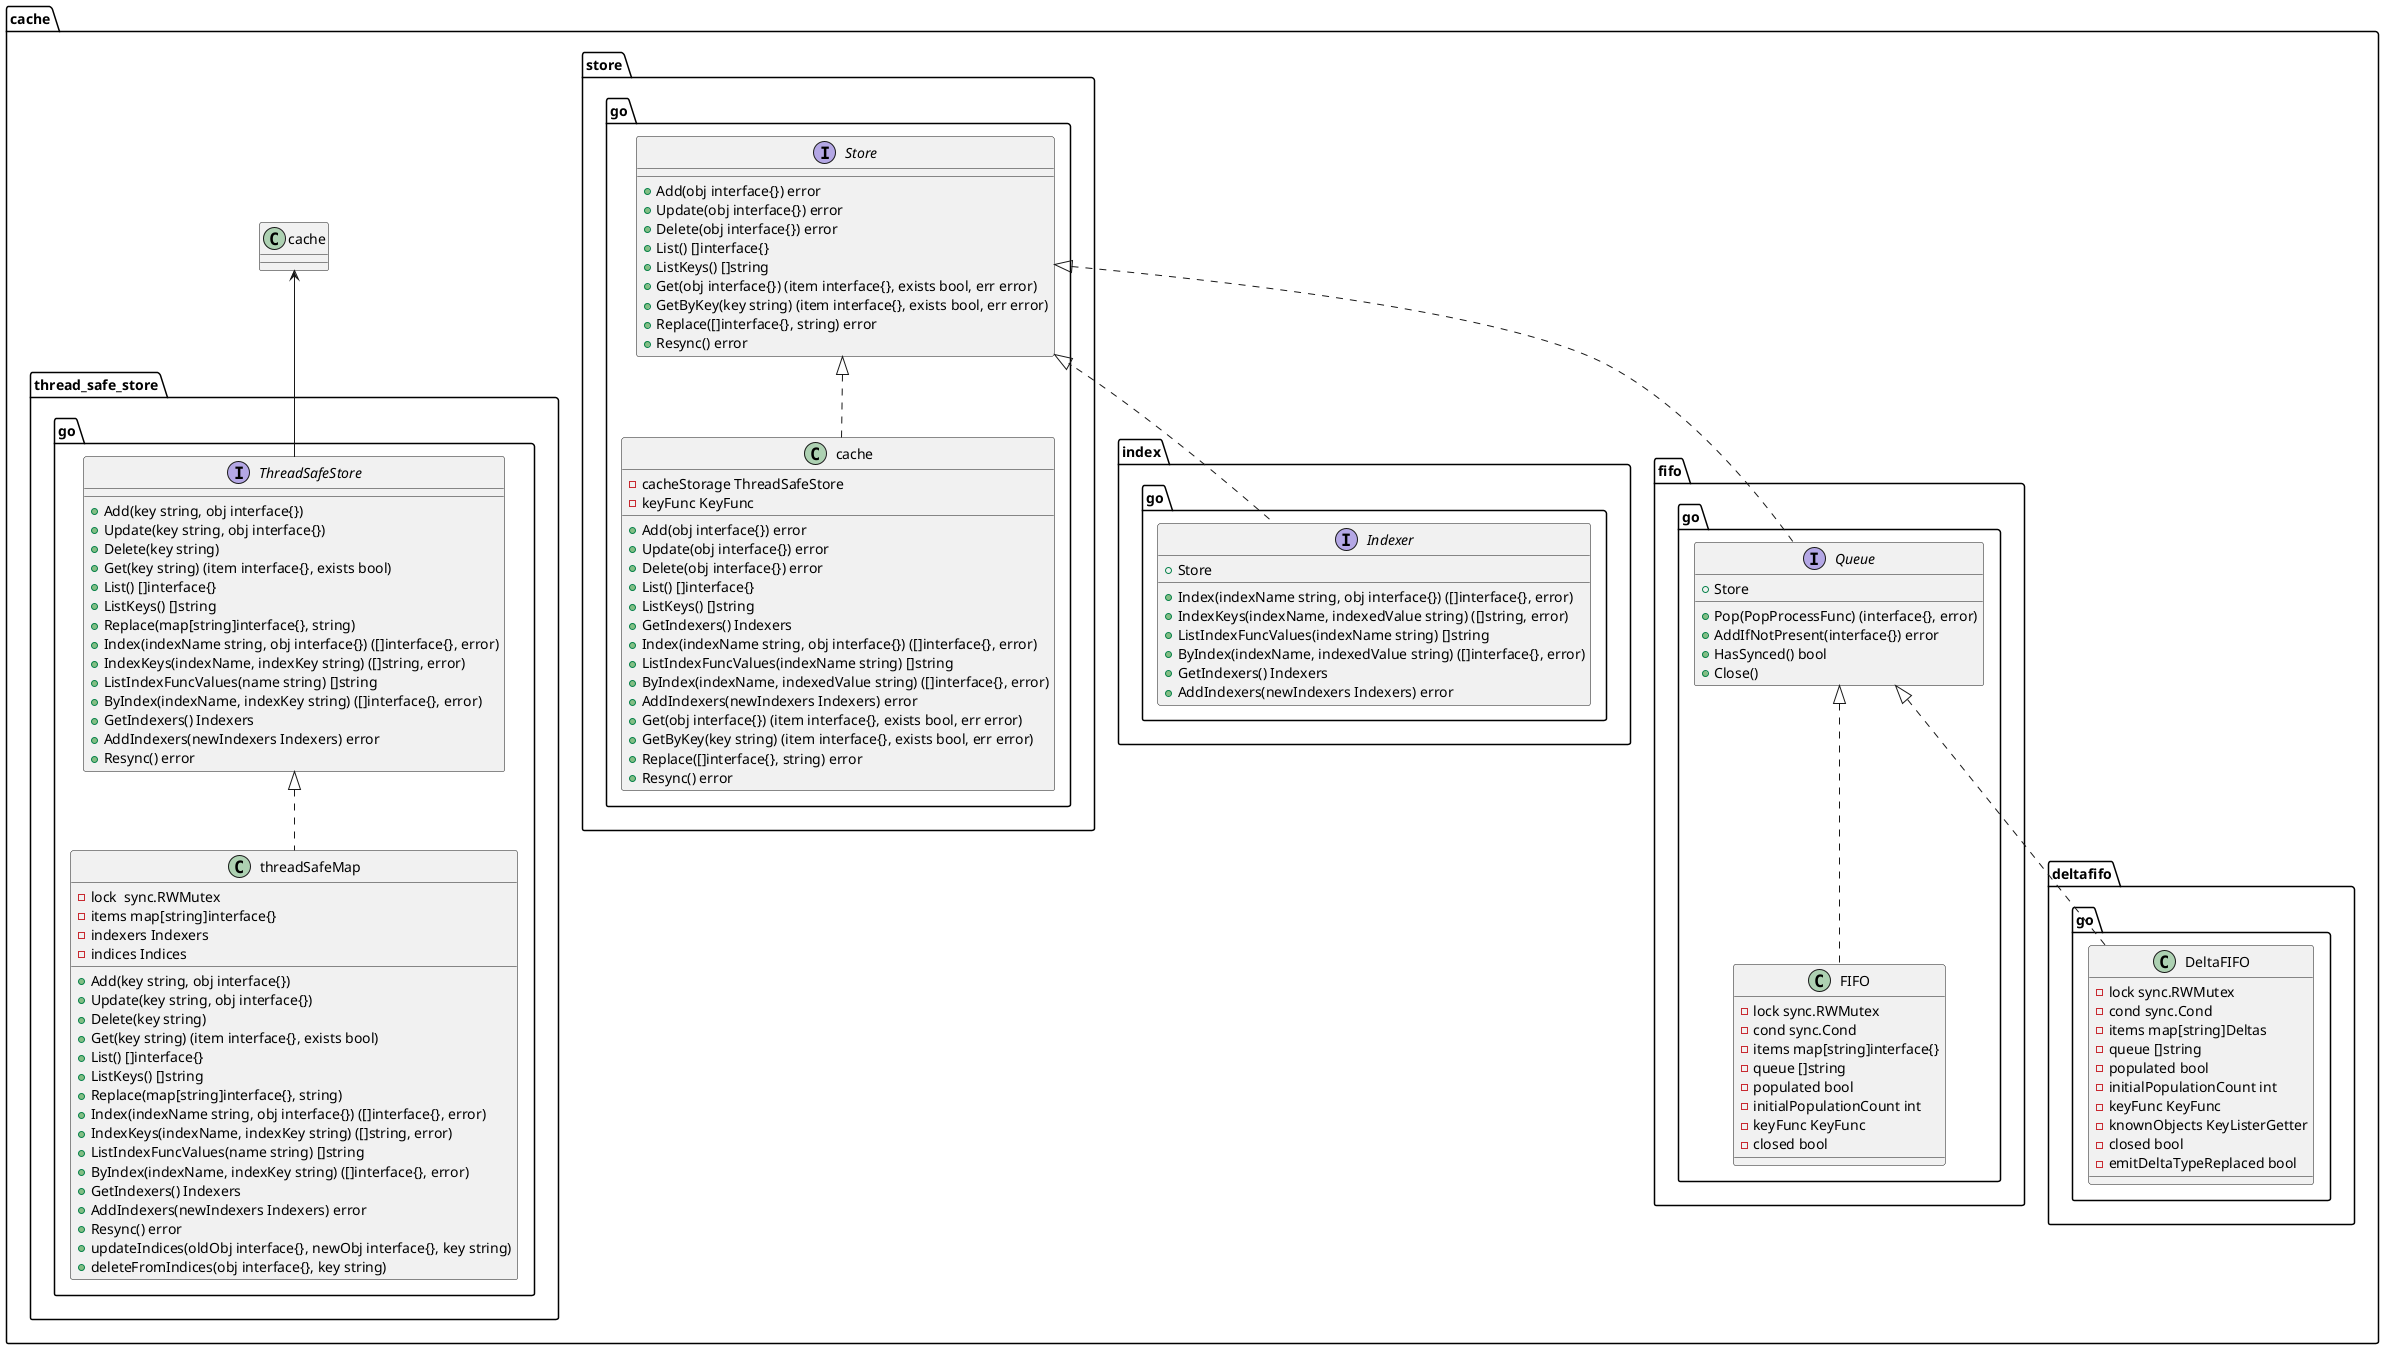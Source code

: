 @startuml indexer
package cache{
  package store.go{
    interface Store {
      + Add(obj interface{}) error
      + Update(obj interface{}) error
      + Delete(obj interface{}) error
      + List() []interface{}
      + ListKeys() []string
      + Get(obj interface{}) (item interface{}, exists bool, err error)
      + GetByKey(key string) (item interface{}, exists bool, err error)
      + Replace([]interface{}, string) error
      + Resync() error        
    }

    class cache  {
      - cacheStorage ThreadSafeStore
      - keyFunc KeyFunc
      + Add(obj interface{}) error
      + Update(obj interface{}) error
      + Delete(obj interface{}) error
      + List() []interface{}
      + ListKeys() []string
      + GetIndexers() Indexers
      + Index(indexName string, obj interface{}) ([]interface{}, error)
      + ListIndexFuncValues(indexName string) []string
      + ByIndex(indexName, indexedValue string) ([]interface{}, error)
      + AddIndexers(newIndexers Indexers) error
      + Get(obj interface{}) (item interface{}, exists bool, err error)
      + GetByKey(key string) (item interface{}, exists bool, err error)
      + Replace([]interface{}, string) error
      + Resync() error        
    }

    cache ..up|> Store
  }

  package index.go{
    interface Indexer {
      + Store
      + Index(indexName string, obj interface{}) ([]interface{}, error)
      + IndexKeys(indexName, indexedValue string) ([]string, error)
      + ListIndexFuncValues(indexName string) []string
      + ByIndex(indexName, indexedValue string) ([]interface{}, error)
      + GetIndexers() Indexers
      + AddIndexers(newIndexers Indexers) error        
    }
  }

  package thread_safe_store.go{
    interface ThreadSafeStore {
      + Add(key string, obj interface{})
      + Update(key string, obj interface{})
      + Delete(key string)
      + Get(key string) (item interface{}, exists bool)
      + List() []interface{}
      + ListKeys() []string
      + Replace(map[string]interface{}, string)
      + Index(indexName string, obj interface{}) ([]interface{}, error)
      + IndexKeys(indexName, indexKey string) ([]string, error)
      + ListIndexFuncValues(name string) []string
      + ByIndex(indexName, indexKey string) ([]interface{}, error)
      + GetIndexers() Indexers
      + AddIndexers(newIndexers Indexers) error
      + Resync() error        
    }
    
    class threadSafeMap {
      - lock  sync.RWMutex
      - items map[string]interface{}
      - indexers Indexers
      - indices Indices
      + Add(key string, obj interface{})
      + Update(key string, obj interface{})
      + Delete(key string)
      + Get(key string) (item interface{}, exists bool)
      + List() []interface{}
      + ListKeys() []string
      + Replace(map[string]interface{}, string)
      + Index(indexName string, obj interface{}) ([]interface{}, error)
      + IndexKeys(indexName, indexKey string) ([]string, error)
      + ListIndexFuncValues(name string) []string
      + ByIndex(indexName, indexKey string) ([]interface{}, error)
      + GetIndexers() Indexers
      + AddIndexers(newIndexers Indexers) error
      + Resync() error
      + updateIndices(oldObj interface{}, newObj interface{}, key string)
      + deleteFromIndices(obj interface{}, key string)        
    }

    threadSafeMap ..up|> ThreadSafeStore
  }

  package fifo.go{
    interface Queue {
      + Store
      + Pop(PopProcessFunc) (interface{}, error)
      + AddIfNotPresent(interface{}) error
      + HasSynced() bool
      + Close()        
    }
    
    class FIFO {
      - lock sync.RWMutex
      - cond sync.Cond
      - items map[string]interface{}
      - queue []string
      - populated bool
      - initialPopulationCount int
      - keyFunc KeyFunc
      - closed bool        
    }

    FIFO ..up|> Queue
  }

  package deltafifo.go{
    class DeltaFIFO {
      - lock sync.RWMutex
      - cond sync.Cond
      - items map[string]Deltas
      - queue []string
      - populated bool
      - initialPopulationCount int
      - keyFunc KeyFunc
      - knownObjects KeyListerGetter
      - closed bool
      - emitDeltaTypeReplaced bool        
    }

    DeltaFIFO ..up|> Queue
  }

  ThreadSafeStore --up> cache

  Indexer ..up|> Store

  Queue ..up|> Store
}
@enduml
